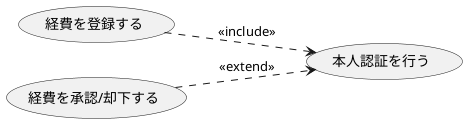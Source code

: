 @startuml

left to right direction
usecase "本人認証を行う" as actPersonalAuthentication
usecase "経費を登録する" as registerExpenses
usecase "経費を承認/却下する" as approveOrRejectedExpenses
/'Include: <., .>, <.., or ..>'/
registerExpenses ..> actPersonalAuthentication  : <<include>>
/'Extend: <., .>, <.., or ..>'/
 approveOrRejectedExpenses ..> actPersonalAuthentication : <<extend>>

@enduml